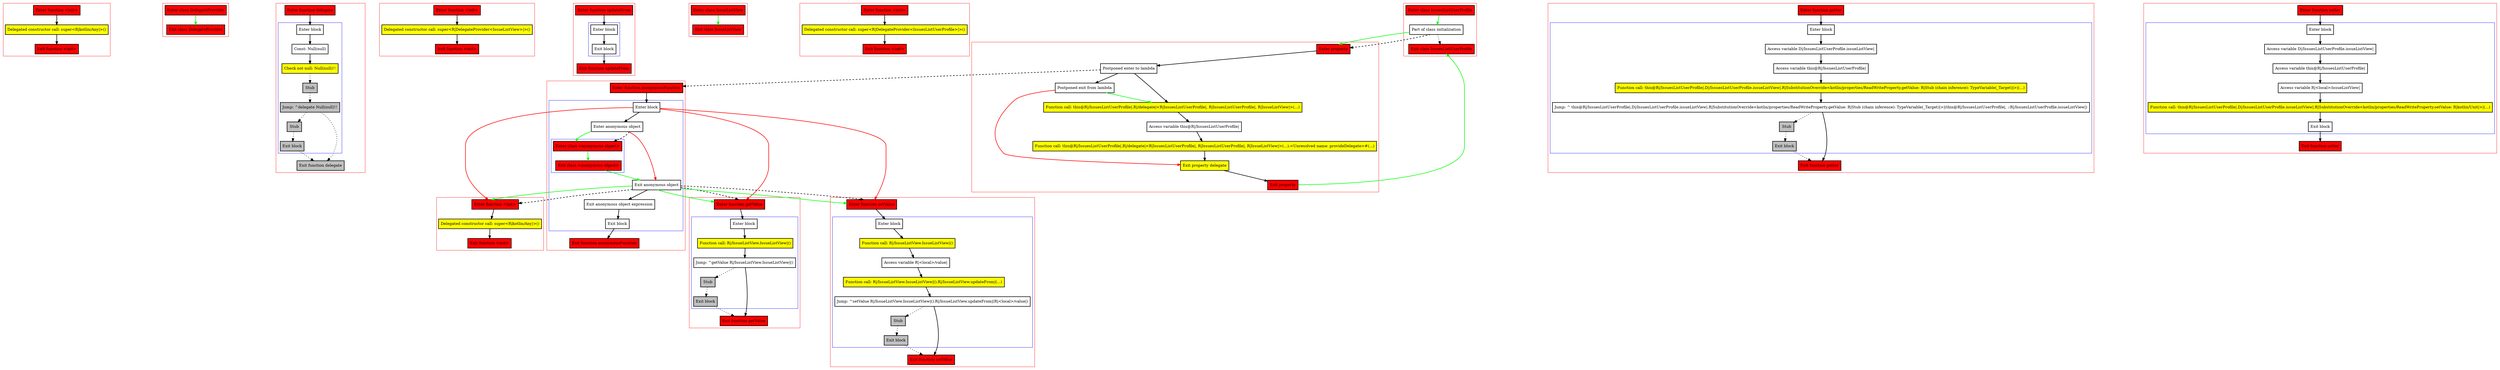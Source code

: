 digraph delegateWithAnonymousObject_kt {
    graph [nodesep=3]
    node [shape=box penwidth=2]
    edge [penwidth=2]

    subgraph cluster_0 {
        color=red
        0 [label="Enter function <init>" style="filled" fillcolor=red];
        1 [label="Delegated constructor call: super<R|kotlin/Any|>()" style="filled" fillcolor=yellow];
        2 [label="Exit function <init>" style="filled" fillcolor=red];
    }
    0 -> {1};
    1 -> {2};

    subgraph cluster_1 {
        color=red
        3 [label="Enter class DelegateProvider" style="filled" fillcolor=red];
        4 [label="Exit class DelegateProvider" style="filled" fillcolor=red];
    }
    3 -> {4} [color=green];

    subgraph cluster_2 {
        color=red
        5 [label="Enter function delegate" style="filled" fillcolor=red];
        subgraph cluster_3 {
            color=blue
            6 [label="Enter block"];
            7 [label="Const: Null(null)"];
            8 [label="Check not null: Null(null)!!" style="filled" fillcolor=yellow];
            9 [label="Stub" style="filled" fillcolor=gray];
            10 [label="Jump: ^delegate Null(null)!!" style="filled" fillcolor=gray];
            11 [label="Stub" style="filled" fillcolor=gray];
            12 [label="Exit block" style="filled" fillcolor=gray];
        }
        13 [label="Exit function delegate" style="filled" fillcolor=red style="filled" fillcolor=gray];
    }
    5 -> {6};
    6 -> {7};
    7 -> {8};
    8 -> {9} [style=dotted];
    9 -> {10} [style=dotted];
    10 -> {11 13} [style=dotted];
    11 -> {12} [style=dotted];
    12 -> {13} [style=dotted];

    subgraph cluster_4 {
        color=red
        14 [label="Enter function <init>" style="filled" fillcolor=red];
        15 [label="Delegated constructor call: super<R|DelegateProvider<IssueListView>|>()" style="filled" fillcolor=yellow];
        16 [label="Exit function <init>" style="filled" fillcolor=red];
    }
    14 -> {15};
    15 -> {16};

    subgraph cluster_5 {
        color=red
        17 [label="Enter function updateFrom" style="filled" fillcolor=red];
        subgraph cluster_6 {
            color=blue
            18 [label="Enter block"];
            19 [label="Exit block"];
        }
        20 [label="Exit function updateFrom" style="filled" fillcolor=red];
    }
    17 -> {18};
    18 -> {19};
    19 -> {20};

    subgraph cluster_7 {
        color=red
        21 [label="Enter class IssueListView" style="filled" fillcolor=red];
        22 [label="Exit class IssueListView" style="filled" fillcolor=red];
    }
    21 -> {22} [color=green];

    subgraph cluster_8 {
        color=red
        23 [label="Enter function <init>" style="filled" fillcolor=red];
        24 [label="Delegated constructor call: super<R|DelegateProvider<IssuesListUserProfile>|>()" style="filled" fillcolor=yellow];
        25 [label="Exit function <init>" style="filled" fillcolor=red];
    }
    23 -> {24};
    24 -> {25};

    subgraph cluster_9 {
        color=red
        26 [label="Enter function anonymousFunction" style="filled" fillcolor=red];
        subgraph cluster_10 {
            color=blue
            27 [label="Enter block"];
            28 [label="Enter anonymous object"];
            subgraph cluster_11 {
                color=blue
                33 [label="Enter class <anonymous object>" style="filled" fillcolor=red];
                34 [label="Exit class <anonymous object>" style="filled" fillcolor=red];
            }
            29 [label="Exit anonymous object"];
            30 [label="Exit anonymous object expression"];
            31 [label="Exit block"];
        }
        32 [label="Exit function anonymousFunction" style="filled" fillcolor=red];
    }
    26 -> {27};
    27 -> {28};
    27 -> {35 38 45} [color=red];
    28 -> {33} [color=green];
    28 -> {29} [color=red];
    28 -> {33} [style=dashed];
    29 -> {30};
    29 -> {35 38 45} [color=green];
    29 -> {35 38 45} [style=dashed];
    30 -> {31};
    31 -> {32};
    33 -> {34} [color=green];
    34 -> {29} [color=green];

    subgraph cluster_12 {
        color=red
        35 [label="Enter function <init>" style="filled" fillcolor=red];
        36 [label="Delegated constructor call: super<R|kotlin/Any|>()" style="filled" fillcolor=yellow];
        37 [label="Exit function <init>" style="filled" fillcolor=red];
    }
    35 -> {36};
    36 -> {37};

    subgraph cluster_13 {
        color=red
        38 [label="Enter function getValue" style="filled" fillcolor=red];
        subgraph cluster_14 {
            color=blue
            39 [label="Enter block"];
            40 [label="Function call: R|/IssueListView.IssueListView|()" style="filled" fillcolor=yellow];
            41 [label="Jump: ^getValue R|/IssueListView.IssueListView|()"];
            42 [label="Stub" style="filled" fillcolor=gray];
            43 [label="Exit block" style="filled" fillcolor=gray];
        }
        44 [label="Exit function getValue" style="filled" fillcolor=red];
    }
    38 -> {39};
    39 -> {40};
    40 -> {41};
    41 -> {44};
    41 -> {42} [style=dotted];
    42 -> {43} [style=dotted];
    43 -> {44} [style=dotted];

    subgraph cluster_15 {
        color=red
        45 [label="Enter function setValue" style="filled" fillcolor=red];
        subgraph cluster_16 {
            color=blue
            46 [label="Enter block"];
            47 [label="Function call: R|/IssueListView.IssueListView|()" style="filled" fillcolor=yellow];
            48 [label="Access variable R|<local>/value|"];
            49 [label="Function call: R|/IssueListView.IssueListView|().R|/IssueListView.updateFrom|(...)" style="filled" fillcolor=yellow];
            50 [label="Jump: ^setValue R|/IssueListView.IssueListView|().R|/IssueListView.updateFrom|(R|<local>/value|)"];
            51 [label="Stub" style="filled" fillcolor=gray];
            52 [label="Exit block" style="filled" fillcolor=gray];
        }
        53 [label="Exit function setValue" style="filled" fillcolor=red];
    }
    45 -> {46};
    46 -> {47};
    47 -> {48};
    48 -> {49};
    49 -> {50};
    50 -> {53};
    50 -> {51} [style=dotted];
    51 -> {52} [style=dotted];
    52 -> {53} [style=dotted];

    subgraph cluster_17 {
        color=red
        54 [label="Enter function getter" style="filled" fillcolor=red];
        subgraph cluster_18 {
            color=blue
            55 [label="Enter block"];
            56 [label="Access variable D|/IssuesListUserProfile.issueListView|"];
            57 [label="Access variable this@R|/IssuesListUserProfile|"];
            58 [label="Function call: this@R|/IssuesListUserProfile|.D|/IssuesListUserProfile.issueListView|.R|SubstitutionOverride<kotlin/properties/ReadWriteProperty.getValue: R|Stub (chain inference): TypeVariable(_Target)|>|(...)" style="filled" fillcolor=yellow];
            59 [label="Jump: ^ this@R|/IssuesListUserProfile|.D|/IssuesListUserProfile.issueListView|.R|SubstitutionOverride<kotlin/properties/ReadWriteProperty.getValue: R|Stub (chain inference): TypeVariable(_Target)|>|(this@R|/IssuesListUserProfile|, ::R|/IssuesListUserProfile.issueListView|)"];
            60 [label="Stub" style="filled" fillcolor=gray];
            61 [label="Exit block" style="filled" fillcolor=gray];
        }
        62 [label="Exit function getter" style="filled" fillcolor=red];
    }
    54 -> {55};
    55 -> {56};
    56 -> {57};
    57 -> {58};
    58 -> {59};
    59 -> {62};
    59 -> {60} [style=dotted];
    60 -> {61} [style=dotted];
    61 -> {62} [style=dotted];

    subgraph cluster_19 {
        color=red
        63 [label="Enter function setter" style="filled" fillcolor=red];
        subgraph cluster_20 {
            color=blue
            64 [label="Enter block"];
            65 [label="Access variable D|/IssuesListUserProfile.issueListView|"];
            66 [label="Access variable this@R|/IssuesListUserProfile|"];
            67 [label="Access variable R|<local>/issueListView|"];
            68 [label="Function call: this@R|/IssuesListUserProfile|.D|/IssuesListUserProfile.issueListView|.R|SubstitutionOverride<kotlin/properties/ReadWriteProperty.setValue: R|kotlin/Unit|>|(...)" style="filled" fillcolor=yellow];
            69 [label="Exit block"];
        }
        70 [label="Exit function setter" style="filled" fillcolor=red];
    }
    63 -> {64};
    64 -> {65};
    65 -> {66};
    66 -> {67};
    67 -> {68};
    68 -> {69};
    69 -> {70};

    subgraph cluster_21 {
        color=red
        71 [label="Enter property" style="filled" fillcolor=red];
        72 [label="Postponed enter to lambda"];
        73 [label="Postponed exit from lambda"];
        74 [label="Function call: this@R|/IssuesListUserProfile|.R|/delegate|<R|IssuesListUserProfile|, R|IssuesListUserProfile|, R|IssueListView|>(...)" style="filled" fillcolor=yellow];
        75 [label="Access variable this@R|/IssuesListUserProfile|"];
        76 [label="Function call: this@R|/IssuesListUserProfile|.R|/delegate|<R|IssuesListUserProfile|, R|IssuesListUserProfile|, R|IssueListView|>(...).<Unresolved name: provideDelegate>#(...)" style="filled" fillcolor=yellow];
        77 [label="Exit property delegate" style="filled" fillcolor=yellow];
        78 [label="Exit property" style="filled" fillcolor=red];
    }
    71 -> {72};
    72 -> {73 74};
    72 -> {26} [style=dashed];
    73 -> {74} [color=green];
    73 -> {77} [color=red];
    74 -> {75};
    75 -> {76};
    76 -> {77};
    77 -> {78};
    78 -> {81} [color=green];

    subgraph cluster_22 {
        color=red
        79 [label="Enter class IssuesListUserProfile" style="filled" fillcolor=red];
        80 [label="Part of class initialization"];
        81 [label="Exit class IssuesListUserProfile" style="filled" fillcolor=red];
    }
    79 -> {80} [color=green];
    80 -> {71} [color=green];
    80 -> {81} [style=dotted];
    80 -> {71} [style=dashed];

}
